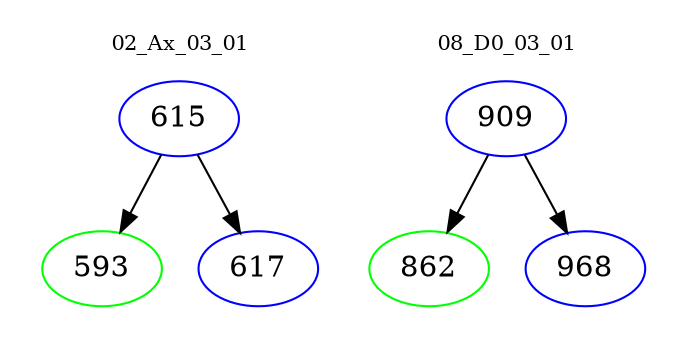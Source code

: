 digraph{
subgraph cluster_0 {
color = white
label = "02_Ax_03_01";
fontsize=10;
T0_615 [label="615", color="blue"]
T0_615 -> T0_593 [color="black"]
T0_593 [label="593", color="green"]
T0_615 -> T0_617 [color="black"]
T0_617 [label="617", color="blue"]
}
subgraph cluster_1 {
color = white
label = "08_D0_03_01";
fontsize=10;
T1_909 [label="909", color="blue"]
T1_909 -> T1_862 [color="black"]
T1_862 [label="862", color="green"]
T1_909 -> T1_968 [color="black"]
T1_968 [label="968", color="blue"]
}
}

